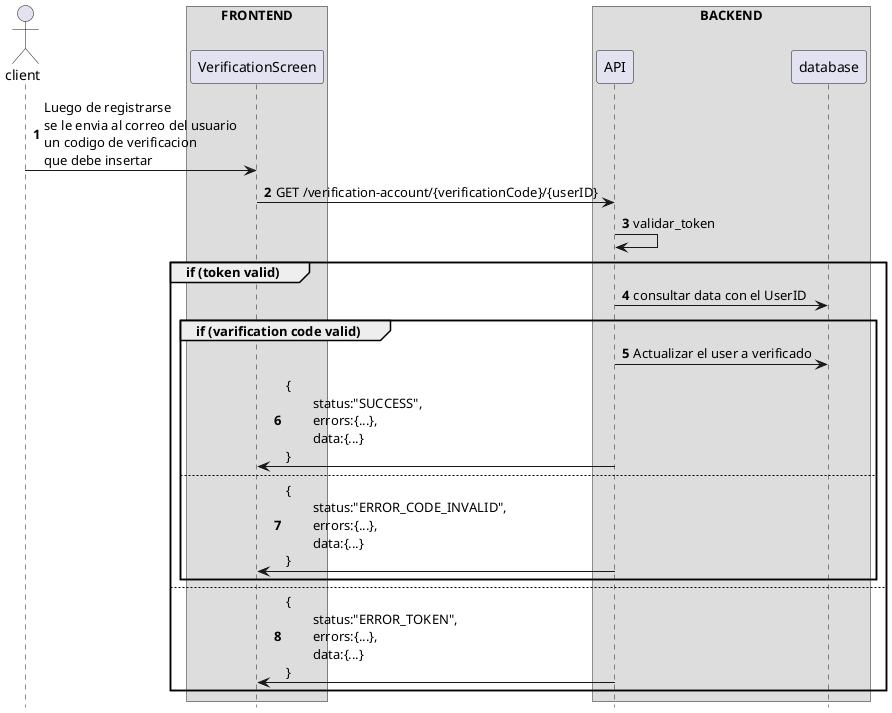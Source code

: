 @startuml
hide footbox
autonumber

actor client

box "FRONTEND"
participant VerificationScreen
end box

box "BACKEND"
participant API
participant database
end box

client -> VerificationScreen: Luego de registrarse \nse le envia al correo del usuario \nun codigo de verificacion \nque debe insertar
VerificationScreen -> API: GET /verification-account/{verificationCode}/{userID}
API -> API: validar_token

group if (token valid)
    API -> database: consultar data con el UserID
    group if (varification code valid)
        API -> database: Actualizar el user a verificado
        API -> VerificationScreen: {\n\tstatus:"SUCCESS", \n\terrors:{...}, \n\tdata:{...}\n}
    else
        API -> VerificationScreen:{\n\tstatus:"ERROR_CODE_INVALID", \n\terrors:{...}, \n\tdata:{...}\n}
    end
else
    API -> VerificationScreen: {\n\tstatus:"ERROR_TOKEN", \n\terrors:{...}, \n\tdata:{...}\n}
end

@enduml
